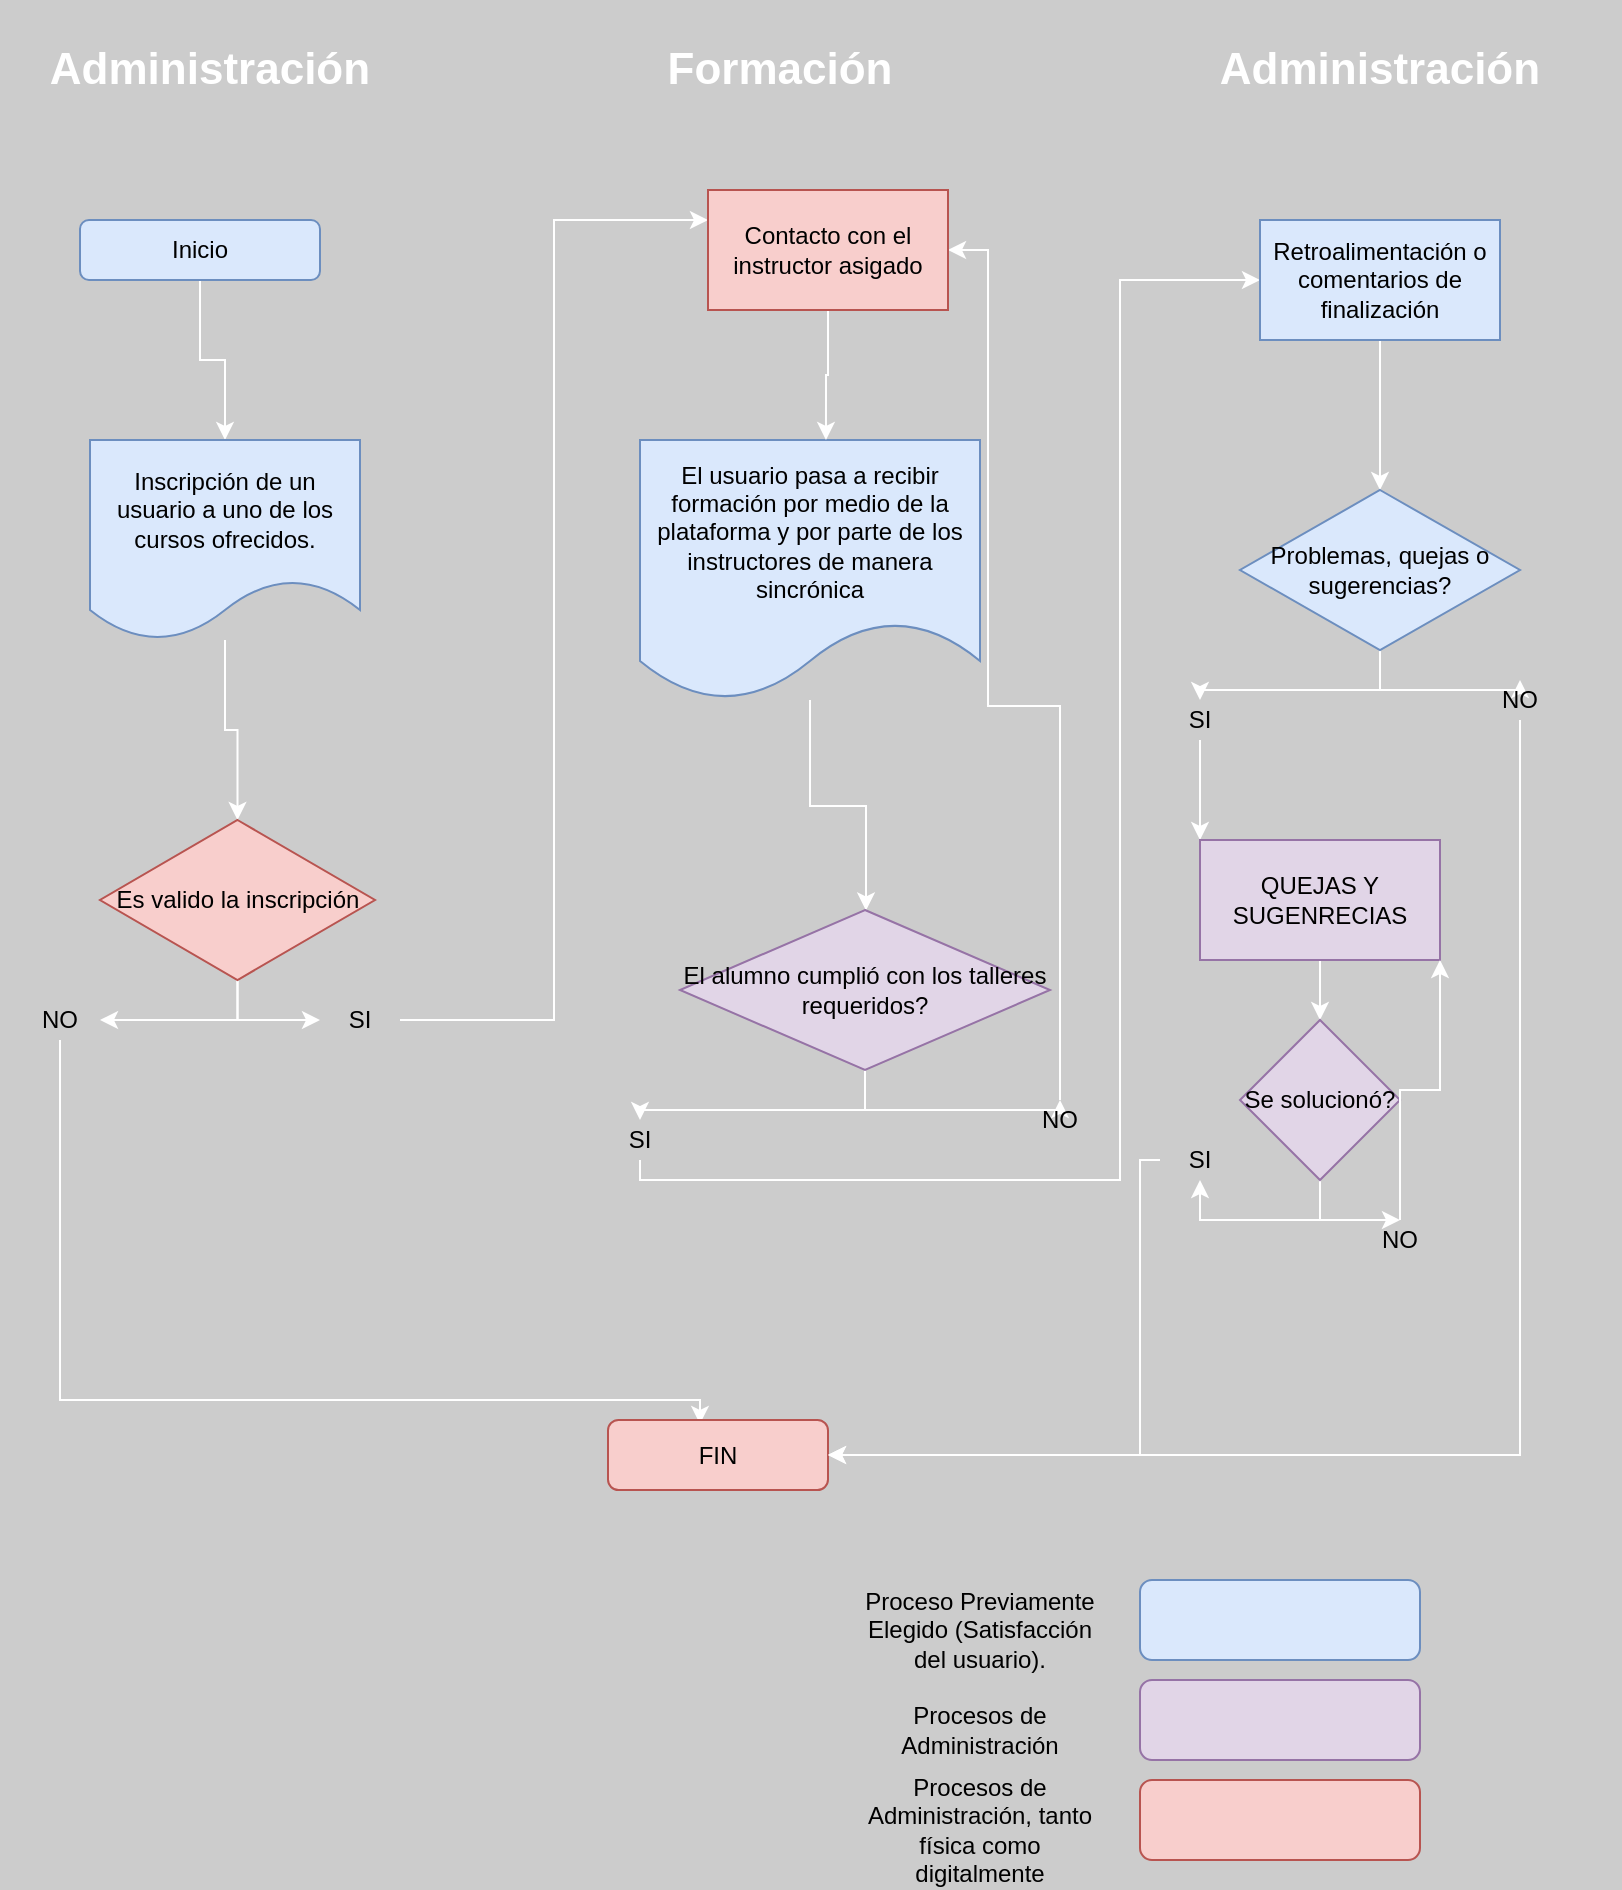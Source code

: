 <mxfile version="13.8.3" type="github">
  <diagram id="l8dNg07YHRR2AjKFmhx5" name="Page-1">
    <mxGraphModel dx="1365" dy="794" grid="1" gridSize="10" guides="1" tooltips="1" connect="1" arrows="1" fold="1" page="1" pageScale="1" pageWidth="827" pageHeight="1169" background="#CCCCCC" math="0" shadow="0">
      <root>
        <mxCell id="0" />
        <mxCell id="1" parent="0" />
        <mxCell id="ggHi2MfkiVqWgaHe4agL-7" value="" style="edgeStyle=orthogonalEdgeStyle;rounded=0;orthogonalLoop=1;jettySize=auto;html=1;strokeColor=#FFFFFF;" edge="1" parent="1" source="ggHi2MfkiVqWgaHe4agL-2" target="ggHi2MfkiVqWgaHe4agL-5">
          <mxGeometry relative="1" as="geometry" />
        </mxCell>
        <mxCell id="ggHi2MfkiVqWgaHe4agL-2" value="Inicio" style="rounded=1;whiteSpace=wrap;html=1;fillColor=#dae8fc;strokeColor=#6c8ebf;" vertex="1" parent="1">
          <mxGeometry x="40" y="110" width="120" height="30" as="geometry" />
        </mxCell>
        <mxCell id="ggHi2MfkiVqWgaHe4agL-3" value="&lt;font style=&quot;font-size: 22px&quot; color=&quot;#ffffff&quot;&gt;&lt;b&gt;Administración&lt;/b&gt;&lt;/font&gt;" style="text;html=1;strokeColor=none;fillColor=none;align=center;verticalAlign=middle;whiteSpace=wrap;rounded=0;" vertex="1" parent="1">
          <mxGeometry width="210" height="70" as="geometry" />
        </mxCell>
        <mxCell id="ggHi2MfkiVqWgaHe4agL-14" value="" style="edgeStyle=orthogonalEdgeStyle;rounded=0;orthogonalLoop=1;jettySize=auto;html=1;strokeColor=#FFFFFF;" edge="1" parent="1" source="ggHi2MfkiVqWgaHe4agL-5" target="ggHi2MfkiVqWgaHe4agL-13">
          <mxGeometry relative="1" as="geometry" />
        </mxCell>
        <mxCell id="ggHi2MfkiVqWgaHe4agL-5" value="Inscripción de un usuario a uno de los cursos ofrecidos." style="shape=document;whiteSpace=wrap;html=1;boundedLbl=1;fillColor=#dae8fc;strokeColor=#6c8ebf;" vertex="1" parent="1">
          <mxGeometry x="45" y="220" width="135" height="100" as="geometry" />
        </mxCell>
        <mxCell id="ggHi2MfkiVqWgaHe4agL-9" value="&lt;font color=&quot;#ffffff&quot;&gt;&lt;span style=&quot;font-size: 22px&quot;&gt;&lt;b&gt;Formación&lt;/b&gt;&lt;/span&gt;&lt;/font&gt;" style="text;html=1;strokeColor=none;fillColor=none;align=center;verticalAlign=middle;whiteSpace=wrap;rounded=0;" vertex="1" parent="1">
          <mxGeometry x="270" width="240" height="70" as="geometry" />
        </mxCell>
        <mxCell id="ggHi2MfkiVqWgaHe4agL-27" value="" style="edgeStyle=orthogonalEdgeStyle;rounded=0;orthogonalLoop=1;jettySize=auto;html=1;strokeColor=#FFFFFF;" edge="1" parent="1" source="ggHi2MfkiVqWgaHe4agL-11" target="ggHi2MfkiVqWgaHe4agL-26">
          <mxGeometry relative="1" as="geometry">
            <Array as="points">
              <mxPoint x="405" y="403" />
              <mxPoint x="433" y="403" />
            </Array>
          </mxGeometry>
        </mxCell>
        <mxCell id="ggHi2MfkiVqWgaHe4agL-11" value="El usuario pasa a recibir formación por medio de la plataforma y por parte de los instructores de manera sincrónica" style="shape=document;whiteSpace=wrap;html=1;boundedLbl=1;fillColor=#dae8fc;strokeColor=#6c8ebf;" vertex="1" parent="1">
          <mxGeometry x="320" y="220" width="170" height="130" as="geometry" />
        </mxCell>
        <mxCell id="ggHi2MfkiVqWgaHe4agL-21" style="edgeStyle=orthogonalEdgeStyle;rounded=0;orthogonalLoop=1;jettySize=auto;html=1;entryX=1;entryY=0.5;entryDx=0;entryDy=0;strokeColor=#FFFFFF;" edge="1" parent="1" source="ggHi2MfkiVqWgaHe4agL-13" target="ggHi2MfkiVqWgaHe4agL-17">
          <mxGeometry relative="1" as="geometry" />
        </mxCell>
        <mxCell id="ggHi2MfkiVqWgaHe4agL-24" style="edgeStyle=orthogonalEdgeStyle;rounded=0;orthogonalLoop=1;jettySize=auto;html=1;entryX=0;entryY=0.5;entryDx=0;entryDy=0;strokeColor=#FFFFFF;" edge="1" parent="1" source="ggHi2MfkiVqWgaHe4agL-13" target="ggHi2MfkiVqWgaHe4agL-18">
          <mxGeometry relative="1" as="geometry" />
        </mxCell>
        <mxCell id="ggHi2MfkiVqWgaHe4agL-13" value="Es valido la inscripción" style="rhombus;whiteSpace=wrap;html=1;fillColor=#f8cecc;strokeColor=#b85450;" vertex="1" parent="1">
          <mxGeometry x="50" y="410" width="137.5" height="80" as="geometry" />
        </mxCell>
        <mxCell id="ggHi2MfkiVqWgaHe4agL-23" style="edgeStyle=orthogonalEdgeStyle;rounded=0;orthogonalLoop=1;jettySize=auto;html=1;entryX=0.418;entryY=0.057;entryDx=0;entryDy=0;entryPerimeter=0;strokeColor=#FFFFFF;" edge="1" parent="1" source="ggHi2MfkiVqWgaHe4agL-17" target="ggHi2MfkiVqWgaHe4agL-22">
          <mxGeometry relative="1" as="geometry">
            <Array as="points">
              <mxPoint x="30" y="700" />
              <mxPoint x="350" y="700" />
            </Array>
          </mxGeometry>
        </mxCell>
        <mxCell id="ggHi2MfkiVqWgaHe4agL-17" value="NO" style="text;html=1;strokeColor=none;fillColor=none;align=center;verticalAlign=middle;whiteSpace=wrap;rounded=0;rotation=0;" vertex="1" parent="1">
          <mxGeometry x="10" y="500" width="40" height="20" as="geometry" />
        </mxCell>
        <mxCell id="ggHi2MfkiVqWgaHe4agL-25" style="edgeStyle=orthogonalEdgeStyle;rounded=0;orthogonalLoop=1;jettySize=auto;html=1;strokeColor=#FFFFFF;entryX=0;entryY=0.25;entryDx=0;entryDy=0;" edge="1" parent="1" source="ggHi2MfkiVqWgaHe4agL-18" target="ggHi2MfkiVqWgaHe4agL-33">
          <mxGeometry relative="1" as="geometry">
            <mxPoint x="260" y="130" as="targetPoint" />
          </mxGeometry>
        </mxCell>
        <mxCell id="ggHi2MfkiVqWgaHe4agL-18" value="SI" style="text;html=1;strokeColor=none;fillColor=none;align=center;verticalAlign=middle;whiteSpace=wrap;rounded=0;" vertex="1" parent="1">
          <mxGeometry x="160" y="500" width="40" height="20" as="geometry" />
        </mxCell>
        <mxCell id="ggHi2MfkiVqWgaHe4agL-22" value="FIN" style="rounded=1;whiteSpace=wrap;html=1;fillColor=#f8cecc;strokeColor=#b85450;" vertex="1" parent="1">
          <mxGeometry x="304" y="710" width="110" height="35" as="geometry" />
        </mxCell>
        <mxCell id="ggHi2MfkiVqWgaHe4agL-28" style="edgeStyle=orthogonalEdgeStyle;rounded=0;orthogonalLoop=1;jettySize=auto;html=1;strokeColor=#FFFFFF;" edge="1" parent="1" source="ggHi2MfkiVqWgaHe4agL-26" target="ggHi2MfkiVqWgaHe4agL-29">
          <mxGeometry relative="1" as="geometry">
            <mxPoint x="320" y="570" as="targetPoint" />
          </mxGeometry>
        </mxCell>
        <mxCell id="ggHi2MfkiVqWgaHe4agL-30" style="edgeStyle=orthogonalEdgeStyle;rounded=0;orthogonalLoop=1;jettySize=auto;html=1;strokeColor=#FFFFFF;" edge="1" parent="1" source="ggHi2MfkiVqWgaHe4agL-26" target="ggHi2MfkiVqWgaHe4agL-31">
          <mxGeometry relative="1" as="geometry">
            <mxPoint x="520" y="560" as="targetPoint" />
          </mxGeometry>
        </mxCell>
        <mxCell id="ggHi2MfkiVqWgaHe4agL-26" value="El alumno cumplió con los talleres requeridos?" style="rhombus;whiteSpace=wrap;html=1;strokeColor=#9673a6;fillColor=#e1d5e7;" vertex="1" parent="1">
          <mxGeometry x="340" y="455" width="185" height="80" as="geometry" />
        </mxCell>
        <mxCell id="ggHi2MfkiVqWgaHe4agL-38" style="edgeStyle=orthogonalEdgeStyle;rounded=0;orthogonalLoop=1;jettySize=auto;html=1;strokeColor=#FFFFFF;" edge="1" parent="1" source="ggHi2MfkiVqWgaHe4agL-29" target="ggHi2MfkiVqWgaHe4agL-37">
          <mxGeometry relative="1" as="geometry">
            <Array as="points">
              <mxPoint x="320" y="590" />
              <mxPoint x="560" y="590" />
              <mxPoint x="560" y="140" />
            </Array>
          </mxGeometry>
        </mxCell>
        <mxCell id="ggHi2MfkiVqWgaHe4agL-29" value="SI" style="text;html=1;strokeColor=none;fillColor=none;align=center;verticalAlign=middle;whiteSpace=wrap;rounded=0;" vertex="1" parent="1">
          <mxGeometry x="300" y="560" width="40" height="20" as="geometry" />
        </mxCell>
        <mxCell id="ggHi2MfkiVqWgaHe4agL-39" style="edgeStyle=orthogonalEdgeStyle;rounded=0;orthogonalLoop=1;jettySize=auto;html=1;strokeColor=#FFFFFF;entryX=1;entryY=0.5;entryDx=0;entryDy=0;" edge="1" parent="1" source="ggHi2MfkiVqWgaHe4agL-31" target="ggHi2MfkiVqWgaHe4agL-33">
          <mxGeometry relative="1" as="geometry">
            <mxPoint x="520" y="120" as="targetPoint" />
            <Array as="points">
              <mxPoint x="530" y="353" />
              <mxPoint x="494" y="353" />
              <mxPoint x="494" y="125" />
            </Array>
          </mxGeometry>
        </mxCell>
        <mxCell id="ggHi2MfkiVqWgaHe4agL-31" value="NO" style="text;html=1;strokeColor=none;fillColor=none;align=center;verticalAlign=middle;whiteSpace=wrap;rounded=0;" vertex="1" parent="1">
          <mxGeometry x="510" y="550" width="40" height="20" as="geometry" />
        </mxCell>
        <mxCell id="ggHi2MfkiVqWgaHe4agL-34" style="edgeStyle=orthogonalEdgeStyle;rounded=0;orthogonalLoop=1;jettySize=auto;html=1;entryX=0.547;entryY=0;entryDx=0;entryDy=0;entryPerimeter=0;strokeColor=#FFFFFF;" edge="1" parent="1" source="ggHi2MfkiVqWgaHe4agL-33" target="ggHi2MfkiVqWgaHe4agL-11">
          <mxGeometry relative="1" as="geometry" />
        </mxCell>
        <mxCell id="ggHi2MfkiVqWgaHe4agL-33" value="Contacto con el instructor asigado" style="rounded=0;whiteSpace=wrap;html=1;fillColor=#f8cecc;strokeColor=#b85450;" vertex="1" parent="1">
          <mxGeometry x="354" y="95" width="120" height="60" as="geometry" />
        </mxCell>
        <mxCell id="ggHi2MfkiVqWgaHe4agL-36" value="&lt;font color=&quot;#ffffff&quot;&gt;&lt;span style=&quot;font-size: 22px&quot;&gt;&lt;b&gt;Administración&lt;/b&gt;&lt;/span&gt;&lt;/font&gt;" style="text;html=1;strokeColor=none;fillColor=none;align=center;verticalAlign=middle;whiteSpace=wrap;rounded=0;" vertex="1" parent="1">
          <mxGeometry x="570" width="240" height="70" as="geometry" />
        </mxCell>
        <mxCell id="ggHi2MfkiVqWgaHe4agL-41" value="" style="edgeStyle=orthogonalEdgeStyle;rounded=0;orthogonalLoop=1;jettySize=auto;html=1;strokeColor=#FFFFFF;" edge="1" parent="1" source="ggHi2MfkiVqWgaHe4agL-37" target="ggHi2MfkiVqWgaHe4agL-40">
          <mxGeometry relative="1" as="geometry" />
        </mxCell>
        <mxCell id="ggHi2MfkiVqWgaHe4agL-37" value="Retroalimentación o comentarios de finalización" style="rounded=0;whiteSpace=wrap;html=1;fillColor=#dae8fc;strokeColor=#6c8ebf;" vertex="1" parent="1">
          <mxGeometry x="630" y="110" width="120" height="60" as="geometry" />
        </mxCell>
        <mxCell id="ggHi2MfkiVqWgaHe4agL-42" style="edgeStyle=orthogonalEdgeStyle;rounded=0;orthogonalLoop=1;jettySize=auto;html=1;strokeColor=#FFFFFF;" edge="1" parent="1" source="ggHi2MfkiVqWgaHe4agL-40" target="ggHi2MfkiVqWgaHe4agL-43">
          <mxGeometry relative="1" as="geometry">
            <mxPoint x="600" y="360" as="targetPoint" />
          </mxGeometry>
        </mxCell>
        <mxCell id="ggHi2MfkiVqWgaHe4agL-44" style="edgeStyle=orthogonalEdgeStyle;rounded=0;orthogonalLoop=1;jettySize=auto;html=1;strokeColor=#FFFFFF;" edge="1" parent="1" source="ggHi2MfkiVqWgaHe4agL-40" target="ggHi2MfkiVqWgaHe4agL-45">
          <mxGeometry relative="1" as="geometry">
            <mxPoint x="760" y="350" as="targetPoint" />
          </mxGeometry>
        </mxCell>
        <mxCell id="ggHi2MfkiVqWgaHe4agL-40" value="Problemas, quejas o sugerencias?" style="rhombus;whiteSpace=wrap;html=1;rounded=0;strokeColor=#6c8ebf;fillColor=#dae8fc;" vertex="1" parent="1">
          <mxGeometry x="620" y="245" width="140" height="80" as="geometry" />
        </mxCell>
        <mxCell id="ggHi2MfkiVqWgaHe4agL-48" style="edgeStyle=orthogonalEdgeStyle;rounded=0;orthogonalLoop=1;jettySize=auto;html=1;entryX=0;entryY=0;entryDx=0;entryDy=0;strokeColor=#FFFFFF;" edge="1" parent="1" source="ggHi2MfkiVqWgaHe4agL-43" target="ggHi2MfkiVqWgaHe4agL-47">
          <mxGeometry relative="1" as="geometry" />
        </mxCell>
        <mxCell id="ggHi2MfkiVqWgaHe4agL-43" value="SI" style="text;html=1;strokeColor=none;fillColor=none;align=center;verticalAlign=middle;whiteSpace=wrap;rounded=0;" vertex="1" parent="1">
          <mxGeometry x="580" y="350" width="40" height="20" as="geometry" />
        </mxCell>
        <mxCell id="ggHi2MfkiVqWgaHe4agL-46" style="edgeStyle=orthogonalEdgeStyle;rounded=0;orthogonalLoop=1;jettySize=auto;html=1;strokeColor=#FFFFFF;entryX=1;entryY=0.5;entryDx=0;entryDy=0;" edge="1" parent="1" source="ggHi2MfkiVqWgaHe4agL-45" target="ggHi2MfkiVqWgaHe4agL-22">
          <mxGeometry relative="1" as="geometry">
            <mxPoint x="770" y="730" as="targetPoint" />
            <Array as="points">
              <mxPoint x="760" y="728" />
            </Array>
          </mxGeometry>
        </mxCell>
        <mxCell id="ggHi2MfkiVqWgaHe4agL-45" value="NO" style="text;html=1;strokeColor=none;fillColor=none;align=center;verticalAlign=middle;whiteSpace=wrap;rounded=0;" vertex="1" parent="1">
          <mxGeometry x="740" y="340" width="40" height="20" as="geometry" />
        </mxCell>
        <mxCell id="ggHi2MfkiVqWgaHe4agL-52" value="" style="edgeStyle=orthogonalEdgeStyle;rounded=0;orthogonalLoop=1;jettySize=auto;html=1;strokeColor=#FFFFFF;" edge="1" parent="1" source="ggHi2MfkiVqWgaHe4agL-47" target="ggHi2MfkiVqWgaHe4agL-51">
          <mxGeometry relative="1" as="geometry" />
        </mxCell>
        <mxCell id="ggHi2MfkiVqWgaHe4agL-47" value="QUEJAS Y SUGENRECIAS" style="rounded=0;whiteSpace=wrap;html=1;fillColor=#e1d5e7;strokeColor=#9673a6;" vertex="1" parent="1">
          <mxGeometry x="600" y="420" width="120" height="60" as="geometry" />
        </mxCell>
        <mxCell id="ggHi2MfkiVqWgaHe4agL-53" style="edgeStyle=orthogonalEdgeStyle;rounded=0;orthogonalLoop=1;jettySize=auto;html=1;strokeColor=#FFFFFF;" edge="1" parent="1" source="ggHi2MfkiVqWgaHe4agL-51" target="ggHi2MfkiVqWgaHe4agL-54">
          <mxGeometry relative="1" as="geometry">
            <mxPoint x="600" y="580" as="targetPoint" />
          </mxGeometry>
        </mxCell>
        <mxCell id="ggHi2MfkiVqWgaHe4agL-56" style="edgeStyle=orthogonalEdgeStyle;rounded=0;orthogonalLoop=1;jettySize=auto;html=1;strokeColor=#FFFFFF;" edge="1" parent="1" source="ggHi2MfkiVqWgaHe4agL-51" target="ggHi2MfkiVqWgaHe4agL-57">
          <mxGeometry relative="1" as="geometry">
            <mxPoint x="700" y="620" as="targetPoint" />
          </mxGeometry>
        </mxCell>
        <mxCell id="ggHi2MfkiVqWgaHe4agL-51" value="Se solucionó?" style="rhombus;whiteSpace=wrap;html=1;rounded=0;strokeColor=#9673a6;fillColor=#e1d5e7;" vertex="1" parent="1">
          <mxGeometry x="620" y="510" width="80" height="80" as="geometry" />
        </mxCell>
        <mxCell id="ggHi2MfkiVqWgaHe4agL-55" style="edgeStyle=orthogonalEdgeStyle;rounded=0;orthogonalLoop=1;jettySize=auto;html=1;entryX=1;entryY=0.5;entryDx=0;entryDy=0;strokeColor=#FFFFFF;" edge="1" parent="1" source="ggHi2MfkiVqWgaHe4agL-54" target="ggHi2MfkiVqWgaHe4agL-22">
          <mxGeometry relative="1" as="geometry">
            <Array as="points">
              <mxPoint x="570" y="580" />
              <mxPoint x="570" y="728" />
            </Array>
          </mxGeometry>
        </mxCell>
        <mxCell id="ggHi2MfkiVqWgaHe4agL-54" value="SI" style="text;html=1;strokeColor=none;fillColor=none;align=center;verticalAlign=middle;whiteSpace=wrap;rounded=0;" vertex="1" parent="1">
          <mxGeometry x="580" y="570" width="40" height="20" as="geometry" />
        </mxCell>
        <mxCell id="ggHi2MfkiVqWgaHe4agL-58" style="edgeStyle=orthogonalEdgeStyle;rounded=0;orthogonalLoop=1;jettySize=auto;html=1;entryX=1;entryY=1;entryDx=0;entryDy=0;strokeColor=#FFFFFF;" edge="1" parent="1" source="ggHi2MfkiVqWgaHe4agL-57" target="ggHi2MfkiVqWgaHe4agL-47">
          <mxGeometry relative="1" as="geometry" />
        </mxCell>
        <mxCell id="ggHi2MfkiVqWgaHe4agL-57" value="NO" style="text;html=1;strokeColor=none;fillColor=none;align=center;verticalAlign=middle;whiteSpace=wrap;rounded=0;" vertex="1" parent="1">
          <mxGeometry x="680" y="610" width="40" height="20" as="geometry" />
        </mxCell>
        <mxCell id="ggHi2MfkiVqWgaHe4agL-59" value="" style="rounded=1;whiteSpace=wrap;html=1;fillColor=#dae8fc;strokeColor=#6c8ebf;" vertex="1" parent="1">
          <mxGeometry x="570" y="790" width="140" height="40" as="geometry" />
        </mxCell>
        <mxCell id="ggHi2MfkiVqWgaHe4agL-60" value="" style="rounded=1;whiteSpace=wrap;html=1;fillColor=#e1d5e7;strokeColor=#9673a6;" vertex="1" parent="1">
          <mxGeometry x="570" y="840" width="140" height="40" as="geometry" />
        </mxCell>
        <mxCell id="ggHi2MfkiVqWgaHe4agL-61" value="" style="rounded=1;whiteSpace=wrap;html=1;fillColor=#f8cecc;strokeColor=#b85450;" vertex="1" parent="1">
          <mxGeometry x="570" y="890" width="140" height="40" as="geometry" />
        </mxCell>
        <mxCell id="ggHi2MfkiVqWgaHe4agL-62" value="Proceso Previamente Elegido (Satisfacción del usuario)." style="text;html=1;strokeColor=none;fillColor=none;align=center;verticalAlign=middle;whiteSpace=wrap;rounded=0;" vertex="1" parent="1">
          <mxGeometry x="430" y="790" width="120" height="50" as="geometry" />
        </mxCell>
        <mxCell id="ggHi2MfkiVqWgaHe4agL-63" value="Procesos de Administración" style="text;html=1;strokeColor=none;fillColor=none;align=center;verticalAlign=middle;whiteSpace=wrap;rounded=0;" vertex="1" parent="1">
          <mxGeometry x="430" y="840" width="120" height="50" as="geometry" />
        </mxCell>
        <mxCell id="ggHi2MfkiVqWgaHe4agL-64" value="Procesos de Administración, tanto física como digitalmente" style="text;html=1;strokeColor=none;fillColor=none;align=center;verticalAlign=middle;whiteSpace=wrap;rounded=0;" vertex="1" parent="1">
          <mxGeometry x="430" y="890" width="120" height="50" as="geometry" />
        </mxCell>
      </root>
    </mxGraphModel>
  </diagram>
</mxfile>
